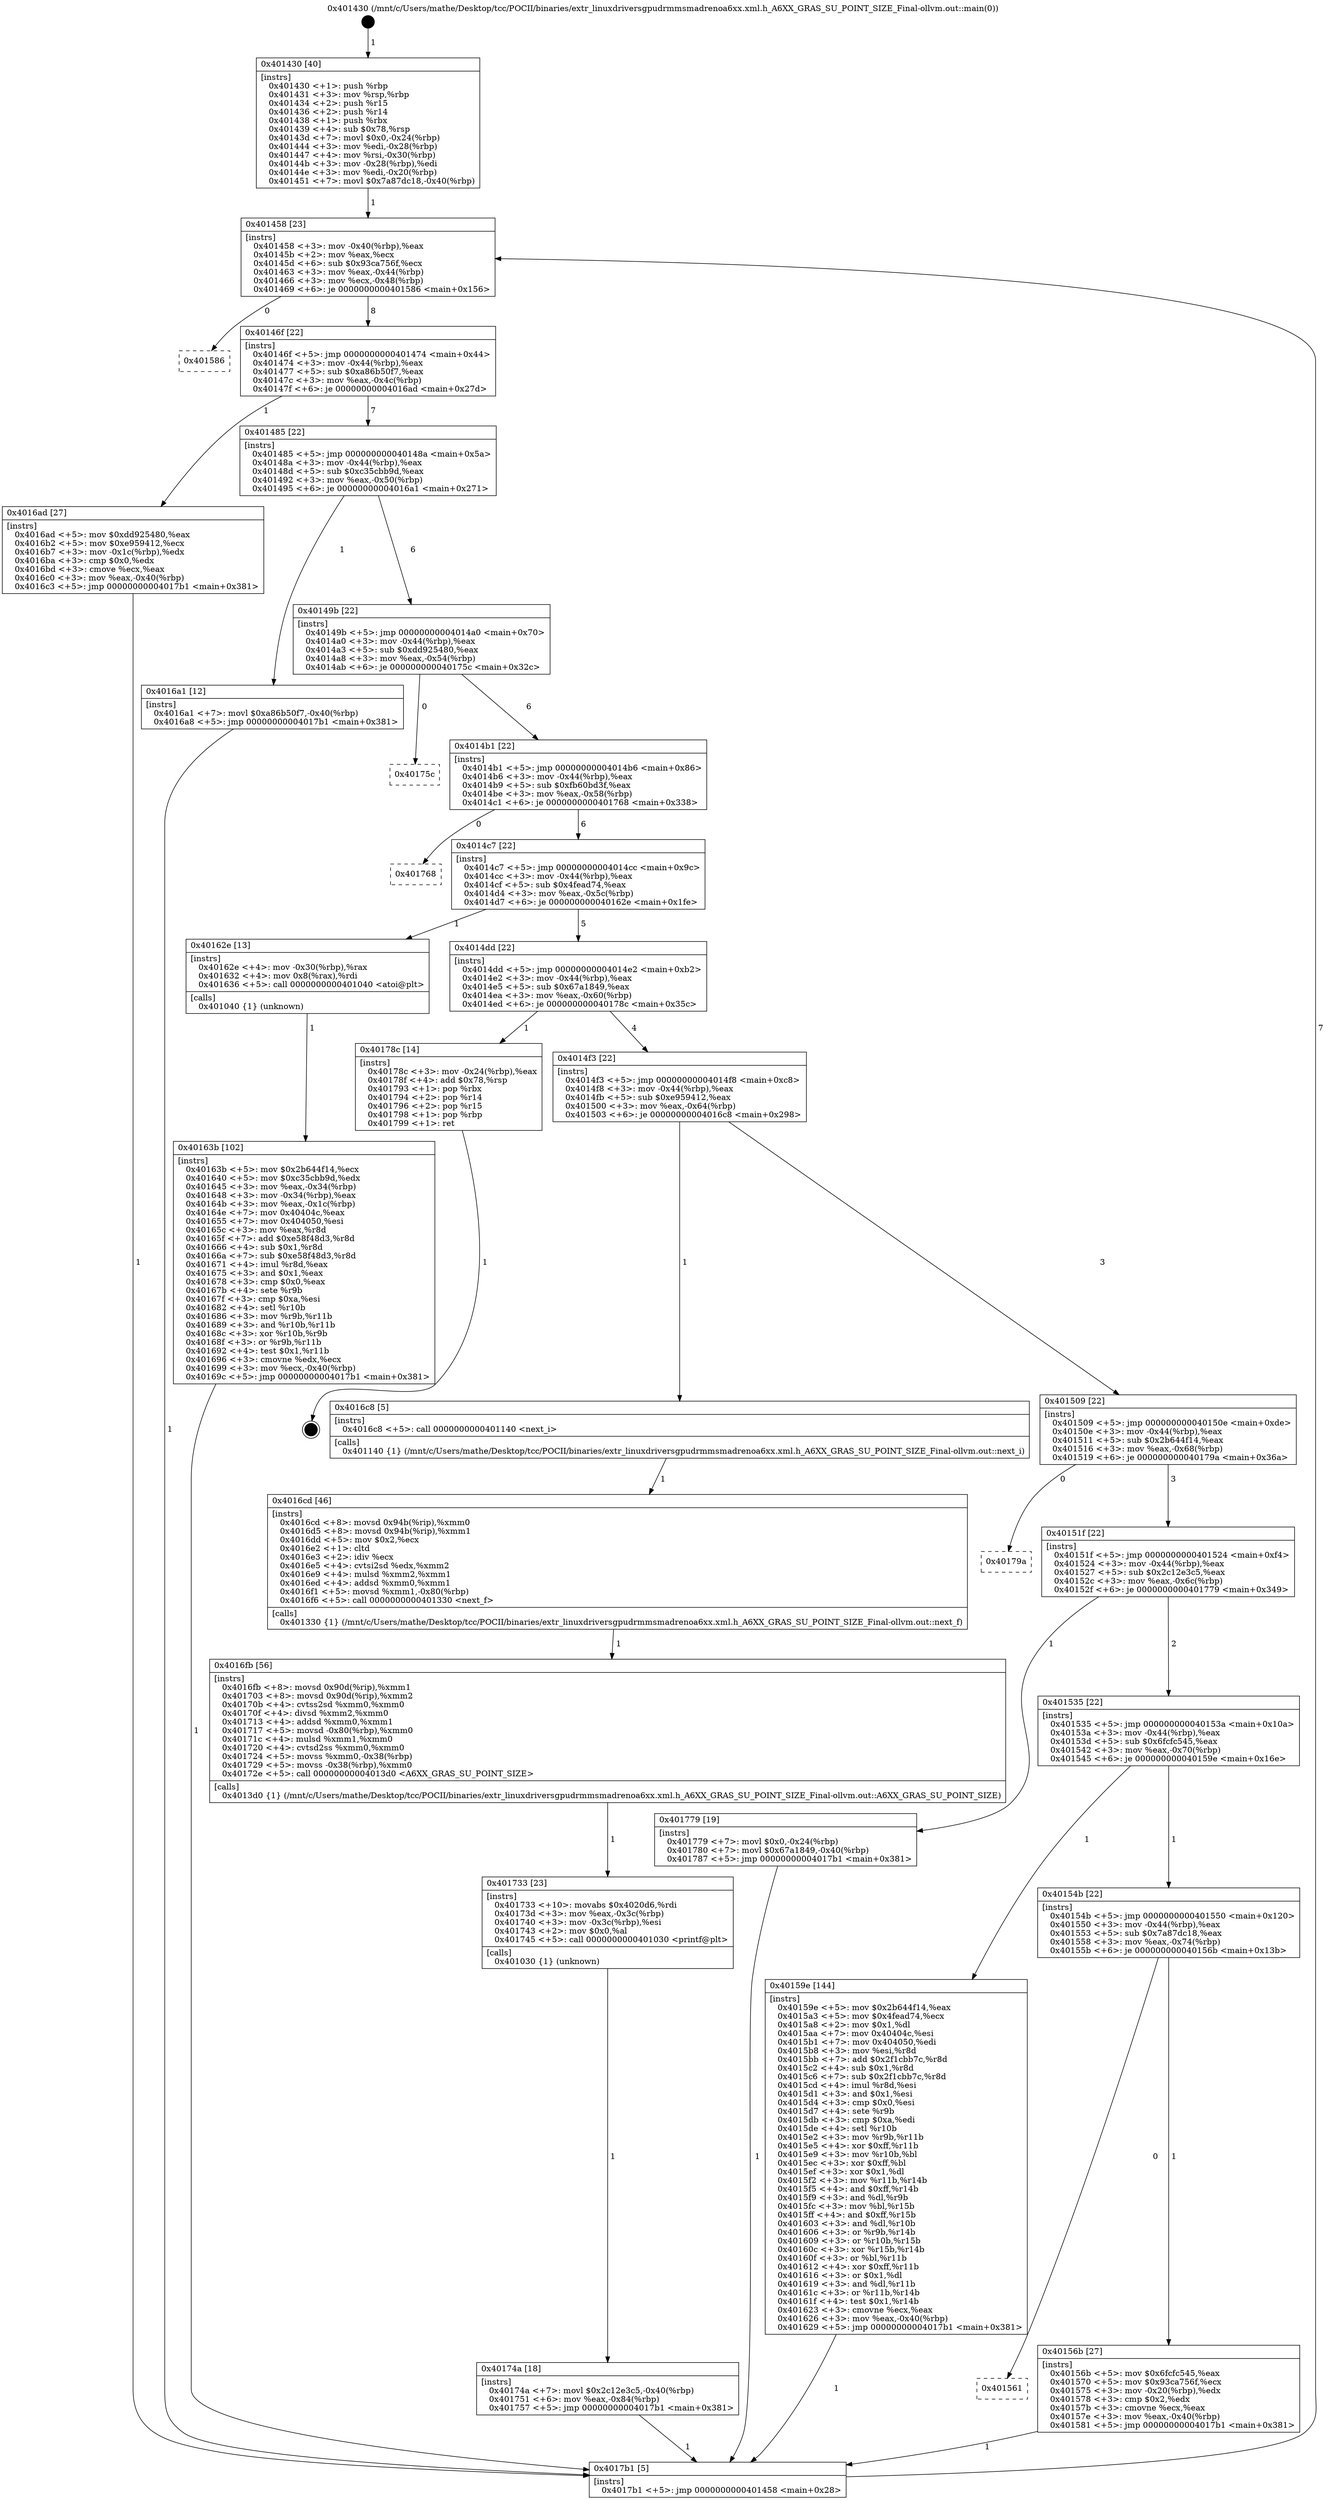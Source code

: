 digraph "0x401430" {
  label = "0x401430 (/mnt/c/Users/mathe/Desktop/tcc/POCII/binaries/extr_linuxdriversgpudrmmsmadrenoa6xx.xml.h_A6XX_GRAS_SU_POINT_SIZE_Final-ollvm.out::main(0))"
  labelloc = "t"
  node[shape=record]

  Entry [label="",width=0.3,height=0.3,shape=circle,fillcolor=black,style=filled]
  "0x401458" [label="{
     0x401458 [23]\l
     | [instrs]\l
     &nbsp;&nbsp;0x401458 \<+3\>: mov -0x40(%rbp),%eax\l
     &nbsp;&nbsp;0x40145b \<+2\>: mov %eax,%ecx\l
     &nbsp;&nbsp;0x40145d \<+6\>: sub $0x93ca756f,%ecx\l
     &nbsp;&nbsp;0x401463 \<+3\>: mov %eax,-0x44(%rbp)\l
     &nbsp;&nbsp;0x401466 \<+3\>: mov %ecx,-0x48(%rbp)\l
     &nbsp;&nbsp;0x401469 \<+6\>: je 0000000000401586 \<main+0x156\>\l
  }"]
  "0x401586" [label="{
     0x401586\l
  }", style=dashed]
  "0x40146f" [label="{
     0x40146f [22]\l
     | [instrs]\l
     &nbsp;&nbsp;0x40146f \<+5\>: jmp 0000000000401474 \<main+0x44\>\l
     &nbsp;&nbsp;0x401474 \<+3\>: mov -0x44(%rbp),%eax\l
     &nbsp;&nbsp;0x401477 \<+5\>: sub $0xa86b50f7,%eax\l
     &nbsp;&nbsp;0x40147c \<+3\>: mov %eax,-0x4c(%rbp)\l
     &nbsp;&nbsp;0x40147f \<+6\>: je 00000000004016ad \<main+0x27d\>\l
  }"]
  Exit [label="",width=0.3,height=0.3,shape=circle,fillcolor=black,style=filled,peripheries=2]
  "0x4016ad" [label="{
     0x4016ad [27]\l
     | [instrs]\l
     &nbsp;&nbsp;0x4016ad \<+5\>: mov $0xdd925480,%eax\l
     &nbsp;&nbsp;0x4016b2 \<+5\>: mov $0xe959412,%ecx\l
     &nbsp;&nbsp;0x4016b7 \<+3\>: mov -0x1c(%rbp),%edx\l
     &nbsp;&nbsp;0x4016ba \<+3\>: cmp $0x0,%edx\l
     &nbsp;&nbsp;0x4016bd \<+3\>: cmove %ecx,%eax\l
     &nbsp;&nbsp;0x4016c0 \<+3\>: mov %eax,-0x40(%rbp)\l
     &nbsp;&nbsp;0x4016c3 \<+5\>: jmp 00000000004017b1 \<main+0x381\>\l
  }"]
  "0x401485" [label="{
     0x401485 [22]\l
     | [instrs]\l
     &nbsp;&nbsp;0x401485 \<+5\>: jmp 000000000040148a \<main+0x5a\>\l
     &nbsp;&nbsp;0x40148a \<+3\>: mov -0x44(%rbp),%eax\l
     &nbsp;&nbsp;0x40148d \<+5\>: sub $0xc35cbb9d,%eax\l
     &nbsp;&nbsp;0x401492 \<+3\>: mov %eax,-0x50(%rbp)\l
     &nbsp;&nbsp;0x401495 \<+6\>: je 00000000004016a1 \<main+0x271\>\l
  }"]
  "0x40174a" [label="{
     0x40174a [18]\l
     | [instrs]\l
     &nbsp;&nbsp;0x40174a \<+7\>: movl $0x2c12e3c5,-0x40(%rbp)\l
     &nbsp;&nbsp;0x401751 \<+6\>: mov %eax,-0x84(%rbp)\l
     &nbsp;&nbsp;0x401757 \<+5\>: jmp 00000000004017b1 \<main+0x381\>\l
  }"]
  "0x4016a1" [label="{
     0x4016a1 [12]\l
     | [instrs]\l
     &nbsp;&nbsp;0x4016a1 \<+7\>: movl $0xa86b50f7,-0x40(%rbp)\l
     &nbsp;&nbsp;0x4016a8 \<+5\>: jmp 00000000004017b1 \<main+0x381\>\l
  }"]
  "0x40149b" [label="{
     0x40149b [22]\l
     | [instrs]\l
     &nbsp;&nbsp;0x40149b \<+5\>: jmp 00000000004014a0 \<main+0x70\>\l
     &nbsp;&nbsp;0x4014a0 \<+3\>: mov -0x44(%rbp),%eax\l
     &nbsp;&nbsp;0x4014a3 \<+5\>: sub $0xdd925480,%eax\l
     &nbsp;&nbsp;0x4014a8 \<+3\>: mov %eax,-0x54(%rbp)\l
     &nbsp;&nbsp;0x4014ab \<+6\>: je 000000000040175c \<main+0x32c\>\l
  }"]
  "0x401733" [label="{
     0x401733 [23]\l
     | [instrs]\l
     &nbsp;&nbsp;0x401733 \<+10\>: movabs $0x4020d6,%rdi\l
     &nbsp;&nbsp;0x40173d \<+3\>: mov %eax,-0x3c(%rbp)\l
     &nbsp;&nbsp;0x401740 \<+3\>: mov -0x3c(%rbp),%esi\l
     &nbsp;&nbsp;0x401743 \<+2\>: mov $0x0,%al\l
     &nbsp;&nbsp;0x401745 \<+5\>: call 0000000000401030 \<printf@plt\>\l
     | [calls]\l
     &nbsp;&nbsp;0x401030 \{1\} (unknown)\l
  }"]
  "0x40175c" [label="{
     0x40175c\l
  }", style=dashed]
  "0x4014b1" [label="{
     0x4014b1 [22]\l
     | [instrs]\l
     &nbsp;&nbsp;0x4014b1 \<+5\>: jmp 00000000004014b6 \<main+0x86\>\l
     &nbsp;&nbsp;0x4014b6 \<+3\>: mov -0x44(%rbp),%eax\l
     &nbsp;&nbsp;0x4014b9 \<+5\>: sub $0xfb60bd3f,%eax\l
     &nbsp;&nbsp;0x4014be \<+3\>: mov %eax,-0x58(%rbp)\l
     &nbsp;&nbsp;0x4014c1 \<+6\>: je 0000000000401768 \<main+0x338\>\l
  }"]
  "0x4016fb" [label="{
     0x4016fb [56]\l
     | [instrs]\l
     &nbsp;&nbsp;0x4016fb \<+8\>: movsd 0x90d(%rip),%xmm1\l
     &nbsp;&nbsp;0x401703 \<+8\>: movsd 0x90d(%rip),%xmm2\l
     &nbsp;&nbsp;0x40170b \<+4\>: cvtss2sd %xmm0,%xmm0\l
     &nbsp;&nbsp;0x40170f \<+4\>: divsd %xmm2,%xmm0\l
     &nbsp;&nbsp;0x401713 \<+4\>: addsd %xmm0,%xmm1\l
     &nbsp;&nbsp;0x401717 \<+5\>: movsd -0x80(%rbp),%xmm0\l
     &nbsp;&nbsp;0x40171c \<+4\>: mulsd %xmm1,%xmm0\l
     &nbsp;&nbsp;0x401720 \<+4\>: cvtsd2ss %xmm0,%xmm0\l
     &nbsp;&nbsp;0x401724 \<+5\>: movss %xmm0,-0x38(%rbp)\l
     &nbsp;&nbsp;0x401729 \<+5\>: movss -0x38(%rbp),%xmm0\l
     &nbsp;&nbsp;0x40172e \<+5\>: call 00000000004013d0 \<A6XX_GRAS_SU_POINT_SIZE\>\l
     | [calls]\l
     &nbsp;&nbsp;0x4013d0 \{1\} (/mnt/c/Users/mathe/Desktop/tcc/POCII/binaries/extr_linuxdriversgpudrmmsmadrenoa6xx.xml.h_A6XX_GRAS_SU_POINT_SIZE_Final-ollvm.out::A6XX_GRAS_SU_POINT_SIZE)\l
  }"]
  "0x401768" [label="{
     0x401768\l
  }", style=dashed]
  "0x4014c7" [label="{
     0x4014c7 [22]\l
     | [instrs]\l
     &nbsp;&nbsp;0x4014c7 \<+5\>: jmp 00000000004014cc \<main+0x9c\>\l
     &nbsp;&nbsp;0x4014cc \<+3\>: mov -0x44(%rbp),%eax\l
     &nbsp;&nbsp;0x4014cf \<+5\>: sub $0x4fead74,%eax\l
     &nbsp;&nbsp;0x4014d4 \<+3\>: mov %eax,-0x5c(%rbp)\l
     &nbsp;&nbsp;0x4014d7 \<+6\>: je 000000000040162e \<main+0x1fe\>\l
  }"]
  "0x4016cd" [label="{
     0x4016cd [46]\l
     | [instrs]\l
     &nbsp;&nbsp;0x4016cd \<+8\>: movsd 0x94b(%rip),%xmm0\l
     &nbsp;&nbsp;0x4016d5 \<+8\>: movsd 0x94b(%rip),%xmm1\l
     &nbsp;&nbsp;0x4016dd \<+5\>: mov $0x2,%ecx\l
     &nbsp;&nbsp;0x4016e2 \<+1\>: cltd\l
     &nbsp;&nbsp;0x4016e3 \<+2\>: idiv %ecx\l
     &nbsp;&nbsp;0x4016e5 \<+4\>: cvtsi2sd %edx,%xmm2\l
     &nbsp;&nbsp;0x4016e9 \<+4\>: mulsd %xmm2,%xmm1\l
     &nbsp;&nbsp;0x4016ed \<+4\>: addsd %xmm0,%xmm1\l
     &nbsp;&nbsp;0x4016f1 \<+5\>: movsd %xmm1,-0x80(%rbp)\l
     &nbsp;&nbsp;0x4016f6 \<+5\>: call 0000000000401330 \<next_f\>\l
     | [calls]\l
     &nbsp;&nbsp;0x401330 \{1\} (/mnt/c/Users/mathe/Desktop/tcc/POCII/binaries/extr_linuxdriversgpudrmmsmadrenoa6xx.xml.h_A6XX_GRAS_SU_POINT_SIZE_Final-ollvm.out::next_f)\l
  }"]
  "0x40162e" [label="{
     0x40162e [13]\l
     | [instrs]\l
     &nbsp;&nbsp;0x40162e \<+4\>: mov -0x30(%rbp),%rax\l
     &nbsp;&nbsp;0x401632 \<+4\>: mov 0x8(%rax),%rdi\l
     &nbsp;&nbsp;0x401636 \<+5\>: call 0000000000401040 \<atoi@plt\>\l
     | [calls]\l
     &nbsp;&nbsp;0x401040 \{1\} (unknown)\l
  }"]
  "0x4014dd" [label="{
     0x4014dd [22]\l
     | [instrs]\l
     &nbsp;&nbsp;0x4014dd \<+5\>: jmp 00000000004014e2 \<main+0xb2\>\l
     &nbsp;&nbsp;0x4014e2 \<+3\>: mov -0x44(%rbp),%eax\l
     &nbsp;&nbsp;0x4014e5 \<+5\>: sub $0x67a1849,%eax\l
     &nbsp;&nbsp;0x4014ea \<+3\>: mov %eax,-0x60(%rbp)\l
     &nbsp;&nbsp;0x4014ed \<+6\>: je 000000000040178c \<main+0x35c\>\l
  }"]
  "0x40163b" [label="{
     0x40163b [102]\l
     | [instrs]\l
     &nbsp;&nbsp;0x40163b \<+5\>: mov $0x2b644f14,%ecx\l
     &nbsp;&nbsp;0x401640 \<+5\>: mov $0xc35cbb9d,%edx\l
     &nbsp;&nbsp;0x401645 \<+3\>: mov %eax,-0x34(%rbp)\l
     &nbsp;&nbsp;0x401648 \<+3\>: mov -0x34(%rbp),%eax\l
     &nbsp;&nbsp;0x40164b \<+3\>: mov %eax,-0x1c(%rbp)\l
     &nbsp;&nbsp;0x40164e \<+7\>: mov 0x40404c,%eax\l
     &nbsp;&nbsp;0x401655 \<+7\>: mov 0x404050,%esi\l
     &nbsp;&nbsp;0x40165c \<+3\>: mov %eax,%r8d\l
     &nbsp;&nbsp;0x40165f \<+7\>: add $0xe58f48d3,%r8d\l
     &nbsp;&nbsp;0x401666 \<+4\>: sub $0x1,%r8d\l
     &nbsp;&nbsp;0x40166a \<+7\>: sub $0xe58f48d3,%r8d\l
     &nbsp;&nbsp;0x401671 \<+4\>: imul %r8d,%eax\l
     &nbsp;&nbsp;0x401675 \<+3\>: and $0x1,%eax\l
     &nbsp;&nbsp;0x401678 \<+3\>: cmp $0x0,%eax\l
     &nbsp;&nbsp;0x40167b \<+4\>: sete %r9b\l
     &nbsp;&nbsp;0x40167f \<+3\>: cmp $0xa,%esi\l
     &nbsp;&nbsp;0x401682 \<+4\>: setl %r10b\l
     &nbsp;&nbsp;0x401686 \<+3\>: mov %r9b,%r11b\l
     &nbsp;&nbsp;0x401689 \<+3\>: and %r10b,%r11b\l
     &nbsp;&nbsp;0x40168c \<+3\>: xor %r10b,%r9b\l
     &nbsp;&nbsp;0x40168f \<+3\>: or %r9b,%r11b\l
     &nbsp;&nbsp;0x401692 \<+4\>: test $0x1,%r11b\l
     &nbsp;&nbsp;0x401696 \<+3\>: cmovne %edx,%ecx\l
     &nbsp;&nbsp;0x401699 \<+3\>: mov %ecx,-0x40(%rbp)\l
     &nbsp;&nbsp;0x40169c \<+5\>: jmp 00000000004017b1 \<main+0x381\>\l
  }"]
  "0x40178c" [label="{
     0x40178c [14]\l
     | [instrs]\l
     &nbsp;&nbsp;0x40178c \<+3\>: mov -0x24(%rbp),%eax\l
     &nbsp;&nbsp;0x40178f \<+4\>: add $0x78,%rsp\l
     &nbsp;&nbsp;0x401793 \<+1\>: pop %rbx\l
     &nbsp;&nbsp;0x401794 \<+2\>: pop %r14\l
     &nbsp;&nbsp;0x401796 \<+2\>: pop %r15\l
     &nbsp;&nbsp;0x401798 \<+1\>: pop %rbp\l
     &nbsp;&nbsp;0x401799 \<+1\>: ret\l
  }"]
  "0x4014f3" [label="{
     0x4014f3 [22]\l
     | [instrs]\l
     &nbsp;&nbsp;0x4014f3 \<+5\>: jmp 00000000004014f8 \<main+0xc8\>\l
     &nbsp;&nbsp;0x4014f8 \<+3\>: mov -0x44(%rbp),%eax\l
     &nbsp;&nbsp;0x4014fb \<+5\>: sub $0xe959412,%eax\l
     &nbsp;&nbsp;0x401500 \<+3\>: mov %eax,-0x64(%rbp)\l
     &nbsp;&nbsp;0x401503 \<+6\>: je 00000000004016c8 \<main+0x298\>\l
  }"]
  "0x401430" [label="{
     0x401430 [40]\l
     | [instrs]\l
     &nbsp;&nbsp;0x401430 \<+1\>: push %rbp\l
     &nbsp;&nbsp;0x401431 \<+3\>: mov %rsp,%rbp\l
     &nbsp;&nbsp;0x401434 \<+2\>: push %r15\l
     &nbsp;&nbsp;0x401436 \<+2\>: push %r14\l
     &nbsp;&nbsp;0x401438 \<+1\>: push %rbx\l
     &nbsp;&nbsp;0x401439 \<+4\>: sub $0x78,%rsp\l
     &nbsp;&nbsp;0x40143d \<+7\>: movl $0x0,-0x24(%rbp)\l
     &nbsp;&nbsp;0x401444 \<+3\>: mov %edi,-0x28(%rbp)\l
     &nbsp;&nbsp;0x401447 \<+4\>: mov %rsi,-0x30(%rbp)\l
     &nbsp;&nbsp;0x40144b \<+3\>: mov -0x28(%rbp),%edi\l
     &nbsp;&nbsp;0x40144e \<+3\>: mov %edi,-0x20(%rbp)\l
     &nbsp;&nbsp;0x401451 \<+7\>: movl $0x7a87dc18,-0x40(%rbp)\l
  }"]
  "0x4016c8" [label="{
     0x4016c8 [5]\l
     | [instrs]\l
     &nbsp;&nbsp;0x4016c8 \<+5\>: call 0000000000401140 \<next_i\>\l
     | [calls]\l
     &nbsp;&nbsp;0x401140 \{1\} (/mnt/c/Users/mathe/Desktop/tcc/POCII/binaries/extr_linuxdriversgpudrmmsmadrenoa6xx.xml.h_A6XX_GRAS_SU_POINT_SIZE_Final-ollvm.out::next_i)\l
  }"]
  "0x401509" [label="{
     0x401509 [22]\l
     | [instrs]\l
     &nbsp;&nbsp;0x401509 \<+5\>: jmp 000000000040150e \<main+0xde\>\l
     &nbsp;&nbsp;0x40150e \<+3\>: mov -0x44(%rbp),%eax\l
     &nbsp;&nbsp;0x401511 \<+5\>: sub $0x2b644f14,%eax\l
     &nbsp;&nbsp;0x401516 \<+3\>: mov %eax,-0x68(%rbp)\l
     &nbsp;&nbsp;0x401519 \<+6\>: je 000000000040179a \<main+0x36a\>\l
  }"]
  "0x4017b1" [label="{
     0x4017b1 [5]\l
     | [instrs]\l
     &nbsp;&nbsp;0x4017b1 \<+5\>: jmp 0000000000401458 \<main+0x28\>\l
  }"]
  "0x40179a" [label="{
     0x40179a\l
  }", style=dashed]
  "0x40151f" [label="{
     0x40151f [22]\l
     | [instrs]\l
     &nbsp;&nbsp;0x40151f \<+5\>: jmp 0000000000401524 \<main+0xf4\>\l
     &nbsp;&nbsp;0x401524 \<+3\>: mov -0x44(%rbp),%eax\l
     &nbsp;&nbsp;0x401527 \<+5\>: sub $0x2c12e3c5,%eax\l
     &nbsp;&nbsp;0x40152c \<+3\>: mov %eax,-0x6c(%rbp)\l
     &nbsp;&nbsp;0x40152f \<+6\>: je 0000000000401779 \<main+0x349\>\l
  }"]
  "0x401561" [label="{
     0x401561\l
  }", style=dashed]
  "0x401779" [label="{
     0x401779 [19]\l
     | [instrs]\l
     &nbsp;&nbsp;0x401779 \<+7\>: movl $0x0,-0x24(%rbp)\l
     &nbsp;&nbsp;0x401780 \<+7\>: movl $0x67a1849,-0x40(%rbp)\l
     &nbsp;&nbsp;0x401787 \<+5\>: jmp 00000000004017b1 \<main+0x381\>\l
  }"]
  "0x401535" [label="{
     0x401535 [22]\l
     | [instrs]\l
     &nbsp;&nbsp;0x401535 \<+5\>: jmp 000000000040153a \<main+0x10a\>\l
     &nbsp;&nbsp;0x40153a \<+3\>: mov -0x44(%rbp),%eax\l
     &nbsp;&nbsp;0x40153d \<+5\>: sub $0x6fcfc545,%eax\l
     &nbsp;&nbsp;0x401542 \<+3\>: mov %eax,-0x70(%rbp)\l
     &nbsp;&nbsp;0x401545 \<+6\>: je 000000000040159e \<main+0x16e\>\l
  }"]
  "0x40156b" [label="{
     0x40156b [27]\l
     | [instrs]\l
     &nbsp;&nbsp;0x40156b \<+5\>: mov $0x6fcfc545,%eax\l
     &nbsp;&nbsp;0x401570 \<+5\>: mov $0x93ca756f,%ecx\l
     &nbsp;&nbsp;0x401575 \<+3\>: mov -0x20(%rbp),%edx\l
     &nbsp;&nbsp;0x401578 \<+3\>: cmp $0x2,%edx\l
     &nbsp;&nbsp;0x40157b \<+3\>: cmovne %ecx,%eax\l
     &nbsp;&nbsp;0x40157e \<+3\>: mov %eax,-0x40(%rbp)\l
     &nbsp;&nbsp;0x401581 \<+5\>: jmp 00000000004017b1 \<main+0x381\>\l
  }"]
  "0x40159e" [label="{
     0x40159e [144]\l
     | [instrs]\l
     &nbsp;&nbsp;0x40159e \<+5\>: mov $0x2b644f14,%eax\l
     &nbsp;&nbsp;0x4015a3 \<+5\>: mov $0x4fead74,%ecx\l
     &nbsp;&nbsp;0x4015a8 \<+2\>: mov $0x1,%dl\l
     &nbsp;&nbsp;0x4015aa \<+7\>: mov 0x40404c,%esi\l
     &nbsp;&nbsp;0x4015b1 \<+7\>: mov 0x404050,%edi\l
     &nbsp;&nbsp;0x4015b8 \<+3\>: mov %esi,%r8d\l
     &nbsp;&nbsp;0x4015bb \<+7\>: add $0x2f1cbb7c,%r8d\l
     &nbsp;&nbsp;0x4015c2 \<+4\>: sub $0x1,%r8d\l
     &nbsp;&nbsp;0x4015c6 \<+7\>: sub $0x2f1cbb7c,%r8d\l
     &nbsp;&nbsp;0x4015cd \<+4\>: imul %r8d,%esi\l
     &nbsp;&nbsp;0x4015d1 \<+3\>: and $0x1,%esi\l
     &nbsp;&nbsp;0x4015d4 \<+3\>: cmp $0x0,%esi\l
     &nbsp;&nbsp;0x4015d7 \<+4\>: sete %r9b\l
     &nbsp;&nbsp;0x4015db \<+3\>: cmp $0xa,%edi\l
     &nbsp;&nbsp;0x4015de \<+4\>: setl %r10b\l
     &nbsp;&nbsp;0x4015e2 \<+3\>: mov %r9b,%r11b\l
     &nbsp;&nbsp;0x4015e5 \<+4\>: xor $0xff,%r11b\l
     &nbsp;&nbsp;0x4015e9 \<+3\>: mov %r10b,%bl\l
     &nbsp;&nbsp;0x4015ec \<+3\>: xor $0xff,%bl\l
     &nbsp;&nbsp;0x4015ef \<+3\>: xor $0x1,%dl\l
     &nbsp;&nbsp;0x4015f2 \<+3\>: mov %r11b,%r14b\l
     &nbsp;&nbsp;0x4015f5 \<+4\>: and $0xff,%r14b\l
     &nbsp;&nbsp;0x4015f9 \<+3\>: and %dl,%r9b\l
     &nbsp;&nbsp;0x4015fc \<+3\>: mov %bl,%r15b\l
     &nbsp;&nbsp;0x4015ff \<+4\>: and $0xff,%r15b\l
     &nbsp;&nbsp;0x401603 \<+3\>: and %dl,%r10b\l
     &nbsp;&nbsp;0x401606 \<+3\>: or %r9b,%r14b\l
     &nbsp;&nbsp;0x401609 \<+3\>: or %r10b,%r15b\l
     &nbsp;&nbsp;0x40160c \<+3\>: xor %r15b,%r14b\l
     &nbsp;&nbsp;0x40160f \<+3\>: or %bl,%r11b\l
     &nbsp;&nbsp;0x401612 \<+4\>: xor $0xff,%r11b\l
     &nbsp;&nbsp;0x401616 \<+3\>: or $0x1,%dl\l
     &nbsp;&nbsp;0x401619 \<+3\>: and %dl,%r11b\l
     &nbsp;&nbsp;0x40161c \<+3\>: or %r11b,%r14b\l
     &nbsp;&nbsp;0x40161f \<+4\>: test $0x1,%r14b\l
     &nbsp;&nbsp;0x401623 \<+3\>: cmovne %ecx,%eax\l
     &nbsp;&nbsp;0x401626 \<+3\>: mov %eax,-0x40(%rbp)\l
     &nbsp;&nbsp;0x401629 \<+5\>: jmp 00000000004017b1 \<main+0x381\>\l
  }"]
  "0x40154b" [label="{
     0x40154b [22]\l
     | [instrs]\l
     &nbsp;&nbsp;0x40154b \<+5\>: jmp 0000000000401550 \<main+0x120\>\l
     &nbsp;&nbsp;0x401550 \<+3\>: mov -0x44(%rbp),%eax\l
     &nbsp;&nbsp;0x401553 \<+5\>: sub $0x7a87dc18,%eax\l
     &nbsp;&nbsp;0x401558 \<+3\>: mov %eax,-0x74(%rbp)\l
     &nbsp;&nbsp;0x40155b \<+6\>: je 000000000040156b \<main+0x13b\>\l
  }"]
  Entry -> "0x401430" [label=" 1"]
  "0x401458" -> "0x401586" [label=" 0"]
  "0x401458" -> "0x40146f" [label=" 8"]
  "0x40178c" -> Exit [label=" 1"]
  "0x40146f" -> "0x4016ad" [label=" 1"]
  "0x40146f" -> "0x401485" [label=" 7"]
  "0x401779" -> "0x4017b1" [label=" 1"]
  "0x401485" -> "0x4016a1" [label=" 1"]
  "0x401485" -> "0x40149b" [label=" 6"]
  "0x40174a" -> "0x4017b1" [label=" 1"]
  "0x40149b" -> "0x40175c" [label=" 0"]
  "0x40149b" -> "0x4014b1" [label=" 6"]
  "0x401733" -> "0x40174a" [label=" 1"]
  "0x4014b1" -> "0x401768" [label=" 0"]
  "0x4014b1" -> "0x4014c7" [label=" 6"]
  "0x4016fb" -> "0x401733" [label=" 1"]
  "0x4014c7" -> "0x40162e" [label=" 1"]
  "0x4014c7" -> "0x4014dd" [label=" 5"]
  "0x4016cd" -> "0x4016fb" [label=" 1"]
  "0x4014dd" -> "0x40178c" [label=" 1"]
  "0x4014dd" -> "0x4014f3" [label=" 4"]
  "0x4016c8" -> "0x4016cd" [label=" 1"]
  "0x4014f3" -> "0x4016c8" [label=" 1"]
  "0x4014f3" -> "0x401509" [label=" 3"]
  "0x4016ad" -> "0x4017b1" [label=" 1"]
  "0x401509" -> "0x40179a" [label=" 0"]
  "0x401509" -> "0x40151f" [label=" 3"]
  "0x4016a1" -> "0x4017b1" [label=" 1"]
  "0x40151f" -> "0x401779" [label=" 1"]
  "0x40151f" -> "0x401535" [label=" 2"]
  "0x40163b" -> "0x4017b1" [label=" 1"]
  "0x401535" -> "0x40159e" [label=" 1"]
  "0x401535" -> "0x40154b" [label=" 1"]
  "0x40162e" -> "0x40163b" [label=" 1"]
  "0x40154b" -> "0x40156b" [label=" 1"]
  "0x40154b" -> "0x401561" [label=" 0"]
  "0x40156b" -> "0x4017b1" [label=" 1"]
  "0x401430" -> "0x401458" [label=" 1"]
  "0x4017b1" -> "0x401458" [label=" 7"]
  "0x40159e" -> "0x4017b1" [label=" 1"]
}
